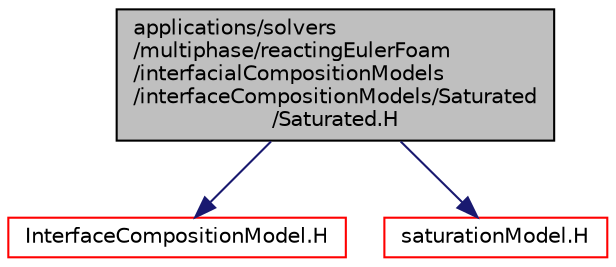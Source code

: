 digraph "applications/solvers/multiphase/reactingEulerFoam/interfacialCompositionModels/interfaceCompositionModels/Saturated/Saturated.H"
{
  bgcolor="transparent";
  edge [fontname="Helvetica",fontsize="10",labelfontname="Helvetica",labelfontsize="10"];
  node [fontname="Helvetica",fontsize="10",shape=record];
  Node1 [label="applications/solvers\l/multiphase/reactingEulerFoam\l/interfacialCompositionModels\l/interfaceCompositionModels/Saturated\l/Saturated.H",height=0.2,width=0.4,color="black", fillcolor="grey75", style="filled", fontcolor="black"];
  Node1 -> Node2 [color="midnightblue",fontsize="10",style="solid",fontname="Helvetica"];
  Node2 [label="InterfaceCompositionModel.H",height=0.2,width=0.4,color="red",URL="$a03537.html"];
  Node1 -> Node3 [color="midnightblue",fontsize="10",style="solid",fontname="Helvetica"];
  Node3 [label="saturationModel.H",height=0.2,width=0.4,color="red",URL="$a03565.html"];
}
